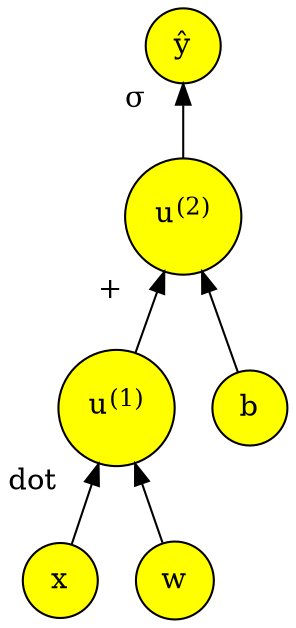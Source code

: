 digraph G {
    rankdir = BT;

    {
        node [shape=circle,style="filled", color=black, fillcolor=yellow, fillcolor=yellow]
        x [label="x"]
        w [label="w"]
        b [label="b"]
        u1 [label=<u<sup>(1)</sup>>, xlabel="dot"]
        u2 [label=<u<sup>(2)</sup>>, xlabel="+"]
        y [label="&#375;", xlabel="&#963;"]
    }
    x -> u1
    w -> u1
    u1 -> u2
    u2 -> y
    b -> u2 
}
# This computational graph computes y = sigma * (x^T * w + b)